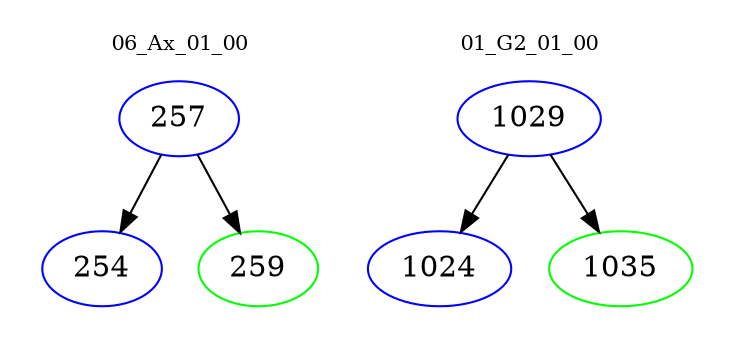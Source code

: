 digraph{
subgraph cluster_0 {
color = white
label = "06_Ax_01_00";
fontsize=10;
T0_257 [label="257", color="blue"]
T0_257 -> T0_254 [color="black"]
T0_254 [label="254", color="blue"]
T0_257 -> T0_259 [color="black"]
T0_259 [label="259", color="green"]
}
subgraph cluster_1 {
color = white
label = "01_G2_01_00";
fontsize=10;
T1_1029 [label="1029", color="blue"]
T1_1029 -> T1_1024 [color="black"]
T1_1024 [label="1024", color="blue"]
T1_1029 -> T1_1035 [color="black"]
T1_1035 [label="1035", color="green"]
}
}
